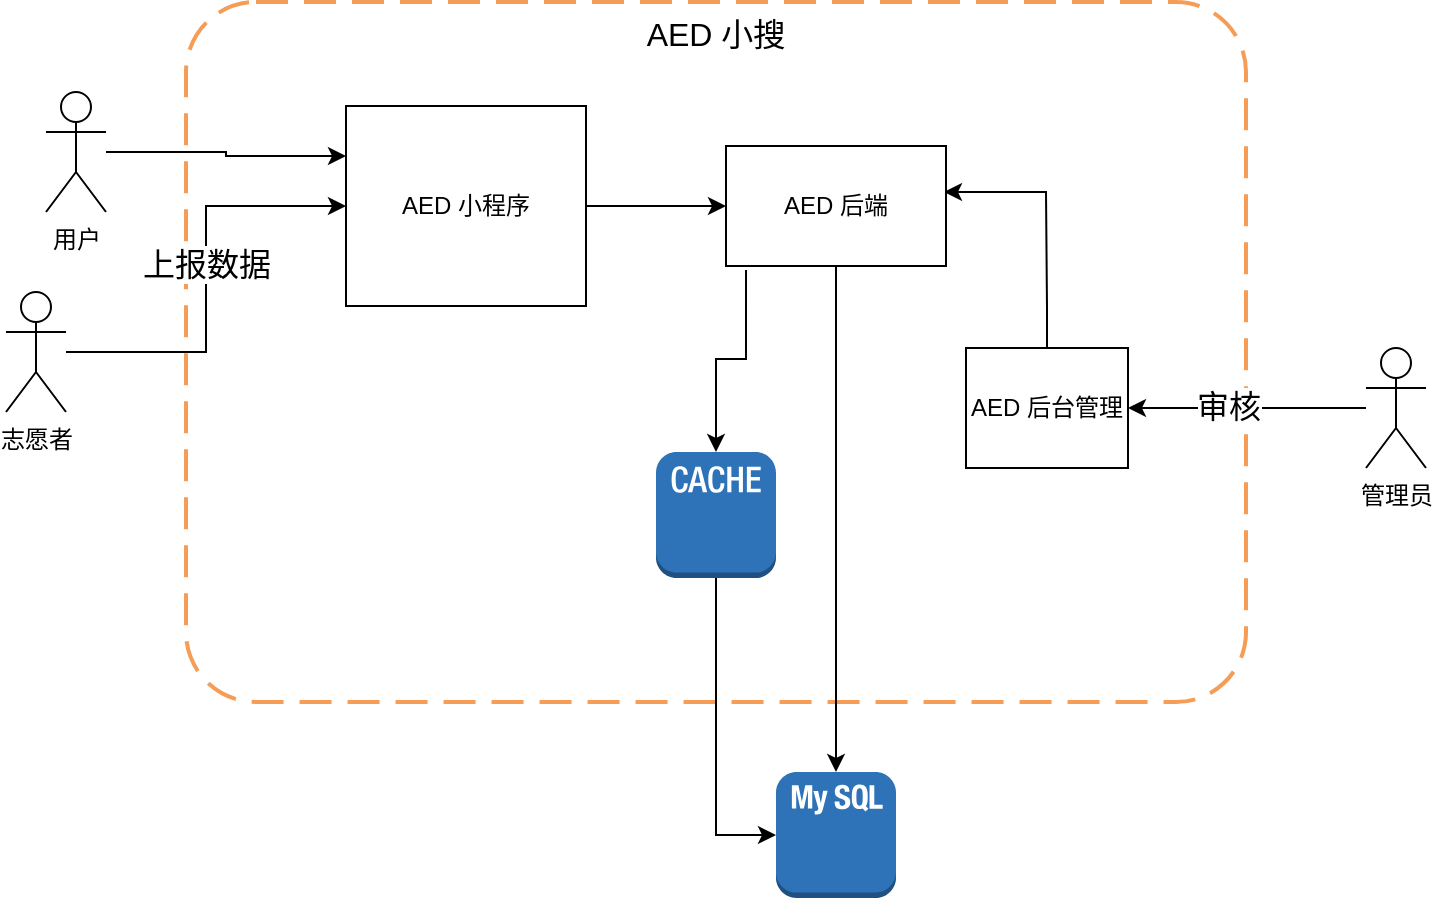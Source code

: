 <mxfile version="17.1.3" type="github">
  <diagram id="CnFWvs2xvnkxJJfXh5ey" name="Page-1">
    <mxGraphModel dx="1426" dy="769" grid="1" gridSize="10" guides="1" tooltips="1" connect="1" arrows="1" fold="1" page="1" pageScale="1" pageWidth="827" pageHeight="1169" math="0" shadow="0">
      <root>
        <mxCell id="0" />
        <mxCell id="1" parent="0" />
        <mxCell id="RFDC9iJPh2t_88Fd7q1u-4" value="AED 小搜" style="rounded=1;arcSize=10;dashed=1;strokeColor=#F59D56;fillColor=none;gradientColor=none;dashPattern=8 4;strokeWidth=2;verticalAlign=top;fontSize=16;" vertex="1" parent="1">
          <mxGeometry x="120" y="215" width="530" height="350" as="geometry" />
        </mxCell>
        <mxCell id="RFDC9iJPh2t_88Fd7q1u-5" style="edgeStyle=orthogonalEdgeStyle;rounded=0;orthogonalLoop=1;jettySize=auto;html=1;entryX=0;entryY=0.25;entryDx=0;entryDy=0;fontSize=16;" edge="1" parent="1" source="RFDC9iJPh2t_88Fd7q1u-1" target="RFDC9iJPh2t_88Fd7q1u-2">
          <mxGeometry relative="1" as="geometry" />
        </mxCell>
        <mxCell id="RFDC9iJPh2t_88Fd7q1u-1" value="用户" style="shape=umlActor;verticalLabelPosition=bottom;verticalAlign=top;html=1;outlineConnect=0;" vertex="1" parent="1">
          <mxGeometry x="50" y="260" width="30" height="60" as="geometry" />
        </mxCell>
        <mxCell id="RFDC9iJPh2t_88Fd7q1u-23" style="edgeStyle=orthogonalEdgeStyle;rounded=0;orthogonalLoop=1;jettySize=auto;html=1;entryX=0;entryY=0.5;entryDx=0;entryDy=0;fontSize=16;" edge="1" parent="1" source="RFDC9iJPh2t_88Fd7q1u-2" target="RFDC9iJPh2t_88Fd7q1u-22">
          <mxGeometry relative="1" as="geometry" />
        </mxCell>
        <mxCell id="RFDC9iJPh2t_88Fd7q1u-2" value="AED 小程序" style="rounded=0;whiteSpace=wrap;html=1;" vertex="1" parent="1">
          <mxGeometry x="200" y="267" width="120" height="100" as="geometry" />
        </mxCell>
        <mxCell id="RFDC9iJPh2t_88Fd7q1u-28" style="edgeStyle=orthogonalEdgeStyle;rounded=0;orthogonalLoop=1;jettySize=auto;html=1;entryX=0.991;entryY=0.383;entryDx=0;entryDy=0;entryPerimeter=0;fontSize=16;" edge="1" parent="1" source="RFDC9iJPh2t_88Fd7q1u-3" target="RFDC9iJPh2t_88Fd7q1u-22">
          <mxGeometry relative="1" as="geometry">
            <Array as="points">
              <mxPoint x="551" y="368" />
              <mxPoint x="550" y="310" />
            </Array>
          </mxGeometry>
        </mxCell>
        <mxCell id="RFDC9iJPh2t_88Fd7q1u-3" value="AED 后台管理" style="rounded=0;whiteSpace=wrap;html=1;" vertex="1" parent="1">
          <mxGeometry x="510" y="388" width="81" height="60" as="geometry" />
        </mxCell>
        <mxCell id="RFDC9iJPh2t_88Fd7q1u-7" style="edgeStyle=orthogonalEdgeStyle;rounded=0;orthogonalLoop=1;jettySize=auto;html=1;fontSize=16;" edge="1" parent="1" source="RFDC9iJPh2t_88Fd7q1u-6" target="RFDC9iJPh2t_88Fd7q1u-2">
          <mxGeometry relative="1" as="geometry" />
        </mxCell>
        <mxCell id="RFDC9iJPh2t_88Fd7q1u-20" value="上报数据" style="edgeLabel;html=1;align=center;verticalAlign=middle;resizable=0;points=[];fontSize=16;" vertex="1" connectable="0" parent="RFDC9iJPh2t_88Fd7q1u-7">
          <mxGeometry x="0.07" relative="1" as="geometry">
            <mxPoint as="offset" />
          </mxGeometry>
        </mxCell>
        <mxCell id="RFDC9iJPh2t_88Fd7q1u-6" value="志愿者" style="shape=umlActor;verticalLabelPosition=bottom;verticalAlign=top;html=1;outlineConnect=0;" vertex="1" parent="1">
          <mxGeometry x="30" y="360" width="30" height="60" as="geometry" />
        </mxCell>
        <mxCell id="RFDC9iJPh2t_88Fd7q1u-8" value="" style="outlineConnect=0;dashed=0;verticalLabelPosition=bottom;verticalAlign=top;align=center;html=1;shape=mxgraph.aws3.mysql_db_instance_2;fillColor=#2E73B8;gradientColor=none;fontSize=16;" vertex="1" parent="1">
          <mxGeometry x="415" y="600" width="60" height="63" as="geometry" />
        </mxCell>
        <mxCell id="RFDC9iJPh2t_88Fd7q1u-27" style="edgeStyle=orthogonalEdgeStyle;rounded=0;orthogonalLoop=1;jettySize=auto;html=1;fontSize=16;exitX=0.5;exitY=1;exitDx=0;exitDy=0;exitPerimeter=0;entryX=0;entryY=0.5;entryDx=0;entryDy=0;entryPerimeter=0;" edge="1" parent="1" source="RFDC9iJPh2t_88Fd7q1u-10" target="RFDC9iJPh2t_88Fd7q1u-8">
          <mxGeometry relative="1" as="geometry" />
        </mxCell>
        <mxCell id="RFDC9iJPh2t_88Fd7q1u-10" value="" style="outlineConnect=0;dashed=0;verticalLabelPosition=bottom;verticalAlign=top;align=center;html=1;shape=mxgraph.aws3.cache_node;fillColor=#2E73B8;gradientColor=none;fontSize=16;" vertex="1" parent="1">
          <mxGeometry x="355" y="440" width="60" height="63" as="geometry" />
        </mxCell>
        <mxCell id="RFDC9iJPh2t_88Fd7q1u-18" style="edgeStyle=orthogonalEdgeStyle;rounded=0;orthogonalLoop=1;jettySize=auto;html=1;entryX=1;entryY=0.5;entryDx=0;entryDy=0;fontSize=16;" edge="1" parent="1" source="RFDC9iJPh2t_88Fd7q1u-16" target="RFDC9iJPh2t_88Fd7q1u-3">
          <mxGeometry relative="1" as="geometry" />
        </mxCell>
        <mxCell id="RFDC9iJPh2t_88Fd7q1u-19" value="审核" style="edgeLabel;html=1;align=center;verticalAlign=middle;resizable=0;points=[];fontSize=16;" vertex="1" connectable="0" parent="RFDC9iJPh2t_88Fd7q1u-18">
          <mxGeometry x="0.157" y="-1" relative="1" as="geometry">
            <mxPoint as="offset" />
          </mxGeometry>
        </mxCell>
        <mxCell id="RFDC9iJPh2t_88Fd7q1u-16" value="管理员" style="shape=umlActor;verticalLabelPosition=bottom;verticalAlign=top;html=1;outlineConnect=0;" vertex="1" parent="1">
          <mxGeometry x="710" y="388" width="30" height="60" as="geometry" />
        </mxCell>
        <mxCell id="RFDC9iJPh2t_88Fd7q1u-25" style="edgeStyle=orthogonalEdgeStyle;rounded=0;orthogonalLoop=1;jettySize=auto;html=1;exitX=0.091;exitY=1.033;exitDx=0;exitDy=0;fontSize=16;exitPerimeter=0;" edge="1" parent="1" source="RFDC9iJPh2t_88Fd7q1u-22" target="RFDC9iJPh2t_88Fd7q1u-10">
          <mxGeometry relative="1" as="geometry">
            <mxPoint x="419.5" y="347" as="sourcePoint" />
            <mxPoint x="416" y="400" as="targetPoint" />
          </mxGeometry>
        </mxCell>
        <mxCell id="RFDC9iJPh2t_88Fd7q1u-30" style="edgeStyle=orthogonalEdgeStyle;rounded=0;orthogonalLoop=1;jettySize=auto;html=1;exitX=0.5;exitY=1;exitDx=0;exitDy=0;fontSize=16;" edge="1" parent="1" source="RFDC9iJPh2t_88Fd7q1u-22" target="RFDC9iJPh2t_88Fd7q1u-8">
          <mxGeometry relative="1" as="geometry" />
        </mxCell>
        <mxCell id="RFDC9iJPh2t_88Fd7q1u-22" value="AED 后端" style="rounded=0;whiteSpace=wrap;html=1;" vertex="1" parent="1">
          <mxGeometry x="390" y="287" width="110" height="60" as="geometry" />
        </mxCell>
      </root>
    </mxGraphModel>
  </diagram>
</mxfile>
